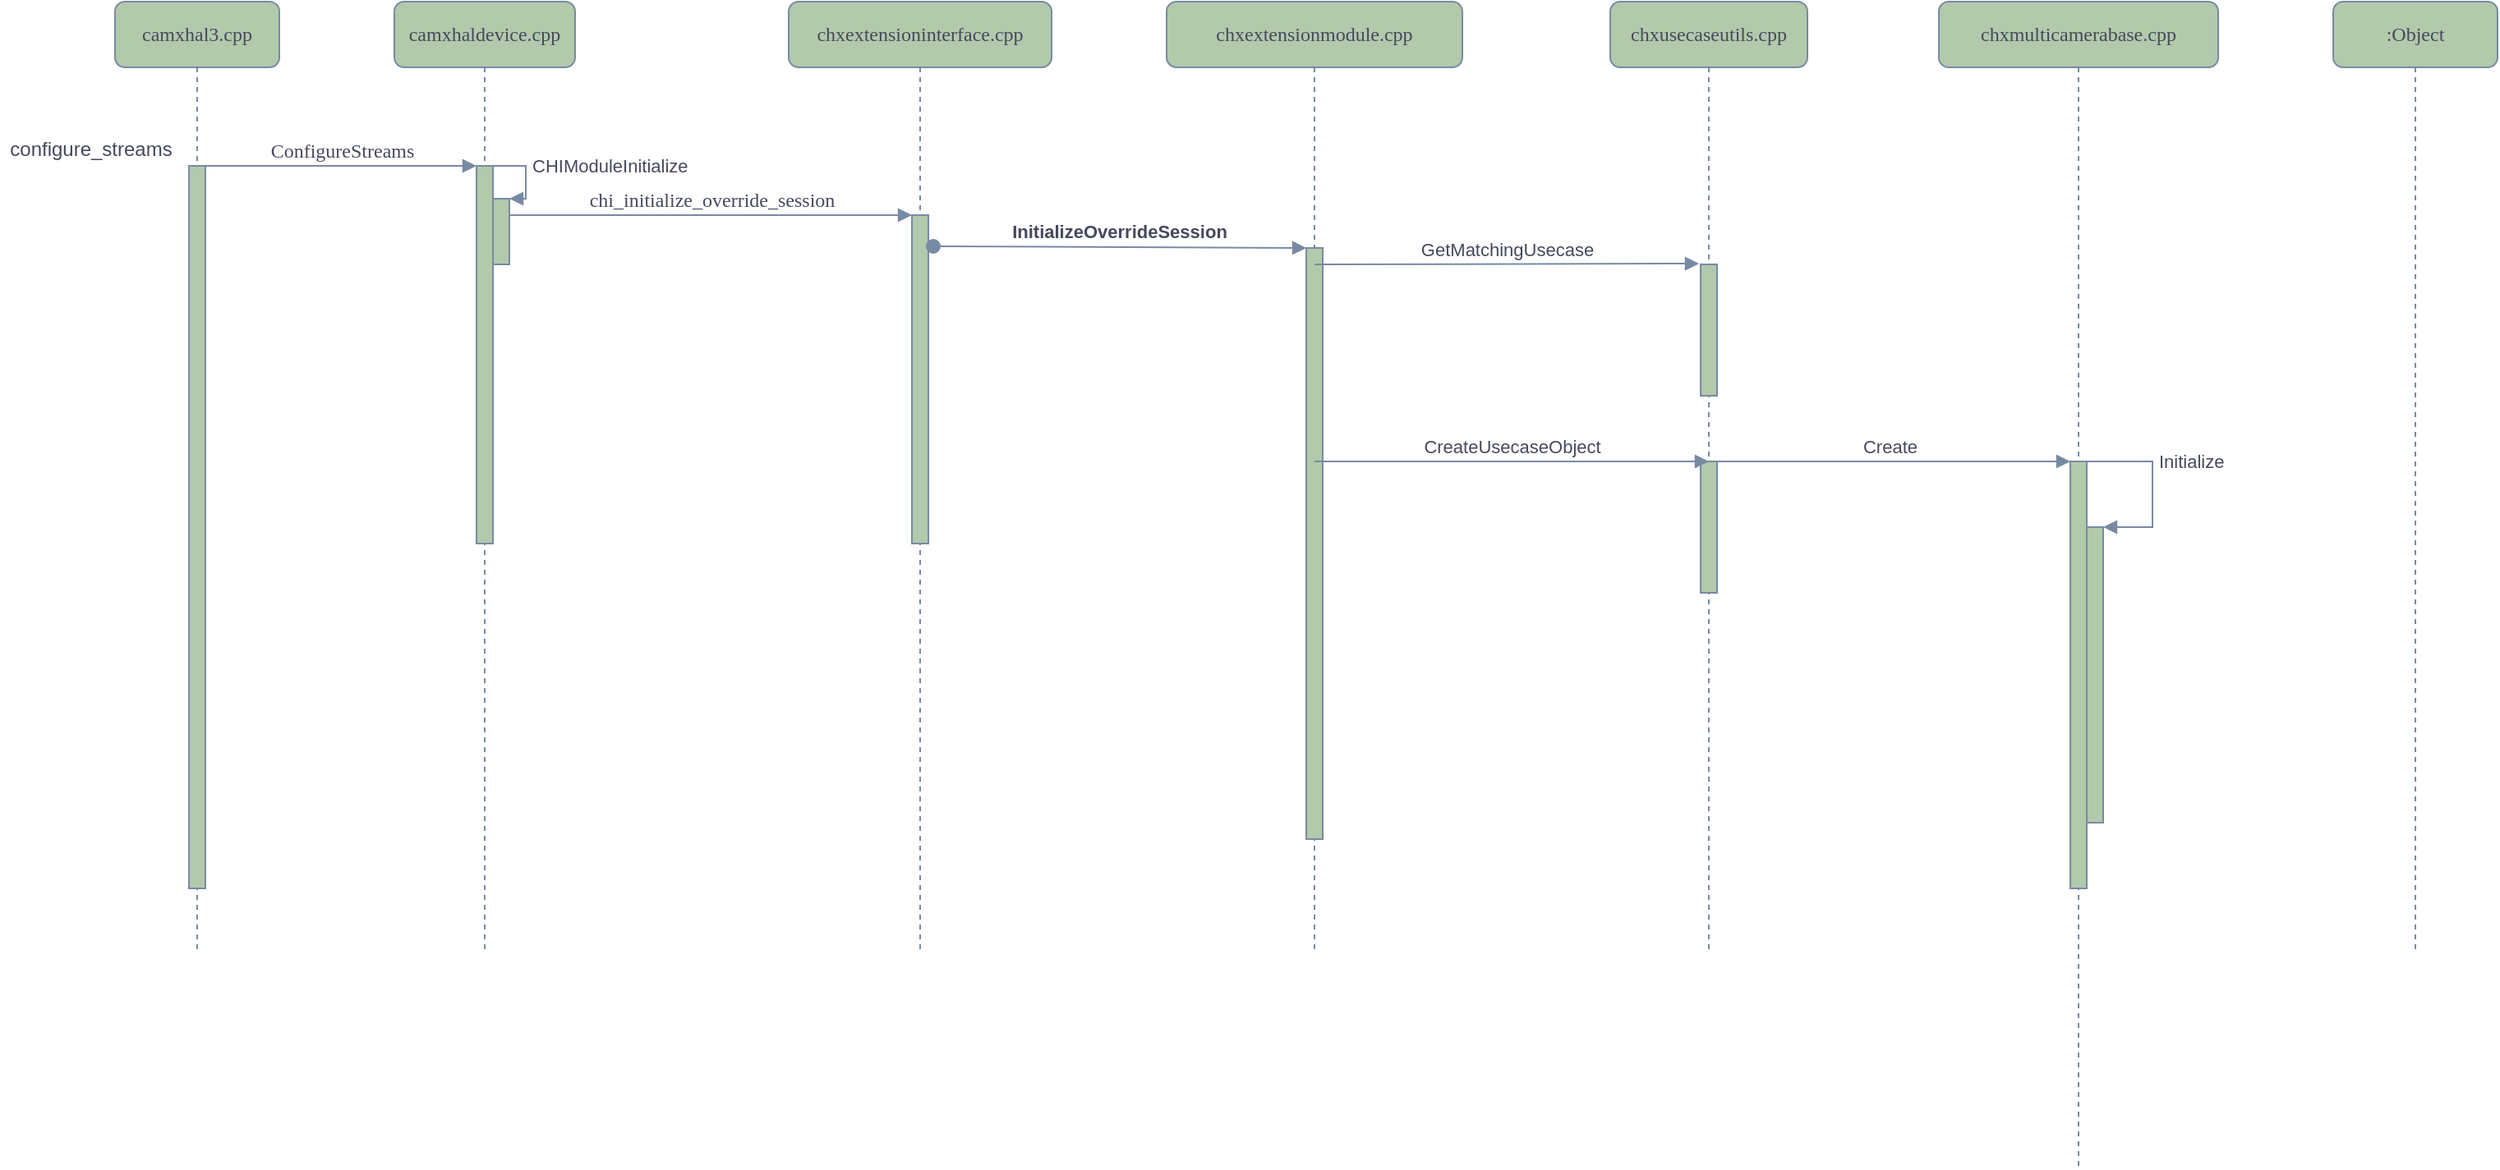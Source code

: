<mxfile version="14.7.0" type="github">
  <diagram name="Page-1" id="13e1069c-82ec-6db2-03f1-153e76fe0fe0">
    <mxGraphModel dx="1531" dy="673" grid="1" gridSize="10" guides="1" tooltips="1" connect="1" arrows="1" fold="1" page="0" pageScale="1" pageWidth="1100" pageHeight="850" math="0" shadow="0">
      <root>
        <mxCell id="0" />
        <mxCell id="1" parent="0" />
        <mxCell id="7baba1c4bc27f4b0-2" value="camxhaldevice.cpp" style="shape=umlLifeline;perimeter=lifelinePerimeter;whiteSpace=wrap;html=1;container=1;collapsible=0;recursiveResize=0;outlineConnect=0;rounded=1;shadow=0;comic=0;labelBackgroundColor=none;strokeWidth=1;fontFamily=Verdana;fontSize=12;align=center;fillColor=#B2C9AB;strokeColor=#788AA3;fontColor=#46495D;" parent="1" vertex="1">
          <mxGeometry x="160" y="80" width="110" height="580" as="geometry" />
        </mxCell>
        <mxCell id="7baba1c4bc27f4b0-10" value="" style="html=1;points=[];perimeter=orthogonalPerimeter;rounded=0;shadow=0;comic=0;labelBackgroundColor=none;strokeWidth=1;fontFamily=Verdana;fontSize=12;align=center;fillColor=#B2C9AB;strokeColor=#788AA3;fontColor=#46495D;" parent="7baba1c4bc27f4b0-2" vertex="1">
          <mxGeometry x="50" y="100" width="10" height="230" as="geometry" />
        </mxCell>
        <mxCell id="ibQGJqlAU9jTsbNS9SOp-7" value="" style="html=1;points=[];perimeter=orthogonalPerimeter;rounded=0;sketch=0;fontColor=#46495D;strokeColor=#788AA3;fillColor=#B2C9AB;" vertex="1" parent="7baba1c4bc27f4b0-2">
          <mxGeometry x="60" y="120" width="10" height="40" as="geometry" />
        </mxCell>
        <mxCell id="ibQGJqlAU9jTsbNS9SOp-8" value="CHIModuleInitialize" style="edgeStyle=orthogonalEdgeStyle;html=1;align=left;spacingLeft=2;endArrow=block;rounded=0;entryX=1;entryY=0;fontColor=#46495D;strokeColor=#788AA3;fillColor=#B2C9AB;" edge="1" target="ibQGJqlAU9jTsbNS9SOp-7" parent="7baba1c4bc27f4b0-2">
          <mxGeometry relative="1" as="geometry">
            <mxPoint x="50" y="100" as="sourcePoint" />
            <Array as="points">
              <mxPoint x="80" y="100" />
            </Array>
          </mxGeometry>
        </mxCell>
        <mxCell id="7baba1c4bc27f4b0-3" value="chxextensioninterface.cpp" style="shape=umlLifeline;perimeter=lifelinePerimeter;whiteSpace=wrap;html=1;container=1;collapsible=0;recursiveResize=0;outlineConnect=0;rounded=1;shadow=0;comic=0;labelBackgroundColor=none;strokeWidth=1;fontFamily=Verdana;fontSize=12;align=center;fillColor=#B2C9AB;strokeColor=#788AA3;fontColor=#46495D;" parent="1" vertex="1">
          <mxGeometry x="400" y="80" width="160" height="580" as="geometry" />
        </mxCell>
        <mxCell id="7baba1c4bc27f4b0-13" value="" style="html=1;points=[];perimeter=orthogonalPerimeter;rounded=0;shadow=0;comic=0;labelBackgroundColor=none;strokeWidth=1;fontFamily=Verdana;fontSize=12;align=center;fillColor=#B2C9AB;strokeColor=#788AA3;fontColor=#46495D;" parent="7baba1c4bc27f4b0-3" vertex="1">
          <mxGeometry x="75" y="130" width="10" height="200" as="geometry" />
        </mxCell>
        <mxCell id="7baba1c4bc27f4b0-5" value="chxusecaseutils.cpp" style="shape=umlLifeline;perimeter=lifelinePerimeter;whiteSpace=wrap;html=1;container=1;collapsible=0;recursiveResize=0;outlineConnect=0;rounded=1;shadow=0;comic=0;labelBackgroundColor=none;strokeWidth=1;fontFamily=Verdana;fontSize=12;align=center;fillColor=#B2C9AB;strokeColor=#788AA3;fontColor=#46495D;" parent="1" vertex="1">
          <mxGeometry x="900" y="80" width="120" height="580" as="geometry" />
        </mxCell>
        <mxCell id="ibQGJqlAU9jTsbNS9SOp-12" value="" style="html=1;points=[];perimeter=orthogonalPerimeter;rounded=0;sketch=0;fontColor=#46495D;strokeColor=#788AA3;fillColor=#B2C9AB;" vertex="1" parent="7baba1c4bc27f4b0-5">
          <mxGeometry x="55" y="160" width="10" height="80" as="geometry" />
        </mxCell>
        <mxCell id="ibQGJqlAU9jTsbNS9SOp-15" value="" style="html=1;points=[];perimeter=orthogonalPerimeter;rounded=0;sketch=0;fontColor=#46495D;strokeColor=#788AA3;fillColor=#B2C9AB;" vertex="1" parent="7baba1c4bc27f4b0-5">
          <mxGeometry x="55" y="280" width="10" height="80" as="geometry" />
        </mxCell>
        <mxCell id="7baba1c4bc27f4b0-6" value="chxmulticamerabase.cpp" style="shape=umlLifeline;perimeter=lifelinePerimeter;whiteSpace=wrap;html=1;container=1;collapsible=0;recursiveResize=0;outlineConnect=0;rounded=1;shadow=0;comic=0;labelBackgroundColor=none;strokeWidth=1;fontFamily=Verdana;fontSize=12;align=center;fillColor=#B2C9AB;strokeColor=#788AA3;fontColor=#46495D;" parent="1" vertex="1">
          <mxGeometry x="1100" y="80" width="170" height="710" as="geometry" />
        </mxCell>
        <mxCell id="ibQGJqlAU9jTsbNS9SOp-17" value="" style="html=1;points=[];perimeter=orthogonalPerimeter;rounded=0;sketch=0;fontColor=#46495D;strokeColor=#788AA3;fillColor=#B2C9AB;" vertex="1" parent="7baba1c4bc27f4b0-6">
          <mxGeometry x="80" y="280" width="10" height="260" as="geometry" />
        </mxCell>
        <mxCell id="ibQGJqlAU9jTsbNS9SOp-20" value="" style="html=1;points=[];perimeter=orthogonalPerimeter;rounded=0;sketch=0;fontColor=#46495D;strokeColor=#788AA3;fillColor=#B2C9AB;" vertex="1" parent="7baba1c4bc27f4b0-6">
          <mxGeometry x="90" y="320" width="10" height="180" as="geometry" />
        </mxCell>
        <mxCell id="ibQGJqlAU9jTsbNS9SOp-21" value="Initialize" style="edgeStyle=orthogonalEdgeStyle;html=1;align=left;spacingLeft=2;endArrow=block;rounded=0;entryX=1;entryY=0;fontColor=#46495D;strokeColor=#788AA3;fillColor=#B2C9AB;" edge="1" target="ibQGJqlAU9jTsbNS9SOp-20" parent="7baba1c4bc27f4b0-6">
          <mxGeometry relative="1" as="geometry">
            <mxPoint x="90" y="310" as="sourcePoint" />
            <Array as="points">
              <mxPoint x="90" y="280" />
              <mxPoint x="130" y="280" />
              <mxPoint x="130" y="320" />
            </Array>
          </mxGeometry>
        </mxCell>
        <mxCell id="7baba1c4bc27f4b0-7" value=":Object" style="shape=umlLifeline;perimeter=lifelinePerimeter;whiteSpace=wrap;html=1;container=1;collapsible=0;recursiveResize=0;outlineConnect=0;rounded=1;shadow=0;comic=0;labelBackgroundColor=none;strokeWidth=1;fontFamily=Verdana;fontSize=12;align=center;fillColor=#B2C9AB;strokeColor=#788AA3;fontColor=#46495D;" parent="1" vertex="1">
          <mxGeometry x="1340" y="80" width="100" height="580" as="geometry" />
        </mxCell>
        <mxCell id="7baba1c4bc27f4b0-8" value="camxhal3.cpp" style="shape=umlLifeline;perimeter=lifelinePerimeter;whiteSpace=wrap;html=1;container=1;collapsible=0;recursiveResize=0;outlineConnect=0;rounded=1;shadow=0;comic=0;labelBackgroundColor=none;strokeWidth=1;fontFamily=Verdana;fontSize=12;align=center;fillColor=#B2C9AB;strokeColor=#788AA3;fontColor=#46495D;" parent="1" vertex="1">
          <mxGeometry x="-10" y="80" width="100" height="580" as="geometry" />
        </mxCell>
        <mxCell id="7baba1c4bc27f4b0-9" value="" style="html=1;points=[];perimeter=orthogonalPerimeter;rounded=0;shadow=0;comic=0;labelBackgroundColor=none;strokeWidth=1;fontFamily=Verdana;fontSize=12;align=center;fillColor=#B2C9AB;strokeColor=#788AA3;fontColor=#46495D;" parent="7baba1c4bc27f4b0-8" vertex="1">
          <mxGeometry x="45" y="100" width="10" height="440" as="geometry" />
        </mxCell>
        <mxCell id="7baba1c4bc27f4b0-11" value="ConfigureStreams" style="html=1;verticalAlign=bottom;endArrow=block;entryX=0;entryY=0;labelBackgroundColor=none;fontFamily=Verdana;fontSize=12;edgeStyle=elbowEdgeStyle;elbow=vertical;strokeColor=#788AA3;fontColor=#46495D;" parent="1" source="7baba1c4bc27f4b0-9" target="7baba1c4bc27f4b0-10" edge="1">
          <mxGeometry relative="1" as="geometry">
            <mxPoint x="220" y="190" as="sourcePoint" />
          </mxGeometry>
        </mxCell>
        <mxCell id="7baba1c4bc27f4b0-14" value="chi_initialize_override_session" style="html=1;verticalAlign=bottom;endArrow=block;entryX=0;entryY=0;labelBackgroundColor=none;fontFamily=Verdana;fontSize=12;elbow=vertical;strokeColor=#788AA3;fontColor=#46495D;" parent="1" target="7baba1c4bc27f4b0-13" edge="1">
          <mxGeometry relative="1" as="geometry">
            <mxPoint x="230" y="210" as="sourcePoint" />
          </mxGeometry>
        </mxCell>
        <mxCell id="ibQGJqlAU9jTsbNS9SOp-2" value="configure_streams" style="text;html=1;align=center;verticalAlign=middle;resizable=0;points=[];autosize=1;strokeColor=none;fontColor=#46495D;" vertex="1" parent="1">
          <mxGeometry x="-80" y="160" width="110" height="20" as="geometry" />
        </mxCell>
        <mxCell id="7baba1c4bc27f4b0-4" value="chxextensionmodule.cpp" style="shape=umlLifeline;perimeter=lifelinePerimeter;whiteSpace=wrap;html=1;container=1;collapsible=0;recursiveResize=0;outlineConnect=0;rounded=1;shadow=0;comic=0;labelBackgroundColor=none;strokeWidth=1;fontFamily=Verdana;fontSize=12;align=center;fillColor=#B2C9AB;strokeColor=#788AA3;fontColor=#46495D;" parent="1" vertex="1">
          <mxGeometry x="630" y="80" width="180" height="580" as="geometry" />
        </mxCell>
        <mxCell id="ibQGJqlAU9jTsbNS9SOp-11" style="edgeStyle=none;rounded=1;sketch=0;orthogonalLoop=1;jettySize=auto;html=1;fontColor=#46495D;strokeColor=#788AA3;fillColor=#B2C9AB;" edge="1" parent="7baba1c4bc27f4b0-4" source="ibQGJqlAU9jTsbNS9SOp-10" target="7baba1c4bc27f4b0-4">
          <mxGeometry relative="1" as="geometry" />
        </mxCell>
        <mxCell id="ibQGJqlAU9jTsbNS9SOp-10" value="" style="html=1;points=[];perimeter=orthogonalPerimeter;rounded=0;sketch=0;fontColor=#46495D;strokeColor=#788AA3;fillColor=#B2C9AB;" vertex="1" parent="7baba1c4bc27f4b0-4">
          <mxGeometry x="85" y="150" width="10" height="360" as="geometry" />
        </mxCell>
        <mxCell id="ibQGJqlAU9jTsbNS9SOp-9" value="&lt;b&gt;InitializeOverrideSession&lt;/b&gt;" style="html=1;verticalAlign=bottom;startArrow=oval;startFill=1;endArrow=block;startSize=8;fontColor=#46495D;strokeColor=#788AA3;fillColor=#B2C9AB;" edge="1" parent="1" target="ibQGJqlAU9jTsbNS9SOp-10">
          <mxGeometry width="60" relative="1" as="geometry">
            <mxPoint x="488" y="229" as="sourcePoint" />
            <mxPoint x="740" y="380" as="targetPoint" />
          </mxGeometry>
        </mxCell>
        <mxCell id="ibQGJqlAU9jTsbNS9SOp-14" value="GetMatchingUsecase" style="html=1;verticalAlign=bottom;endArrow=block;fontColor=#46495D;strokeColor=#788AA3;fillColor=#B2C9AB;entryX=-0.1;entryY=-0.006;entryDx=0;entryDy=0;entryPerimeter=0;" edge="1" parent="1" target="ibQGJqlAU9jTsbNS9SOp-12">
          <mxGeometry width="80" relative="1" as="geometry">
            <mxPoint x="720" y="240" as="sourcePoint" />
            <mxPoint x="1120" y="380" as="targetPoint" />
          </mxGeometry>
        </mxCell>
        <mxCell id="ibQGJqlAU9jTsbNS9SOp-16" value="CreateUsecaseObject" style="html=1;verticalAlign=bottom;endArrow=block;fontColor=#46495D;strokeColor=#788AA3;fillColor=#B2C9AB;" edge="1" parent="1" source="7baba1c4bc27f4b0-4">
          <mxGeometry width="80" relative="1" as="geometry">
            <mxPoint x="880" y="360" as="sourcePoint" />
            <mxPoint x="960" y="360" as="targetPoint" />
          </mxGeometry>
        </mxCell>
        <mxCell id="ibQGJqlAU9jTsbNS9SOp-19" value="Create" style="html=1;verticalAlign=bottom;endArrow=block;fontColor=#46495D;strokeColor=#788AA3;fillColor=#B2C9AB;" edge="1" parent="1" source="7baba1c4bc27f4b0-5">
          <mxGeometry width="80" relative="1" as="geometry">
            <mxPoint x="1100" y="360" as="sourcePoint" />
            <mxPoint x="1180" y="360" as="targetPoint" />
          </mxGeometry>
        </mxCell>
      </root>
    </mxGraphModel>
  </diagram>
</mxfile>
